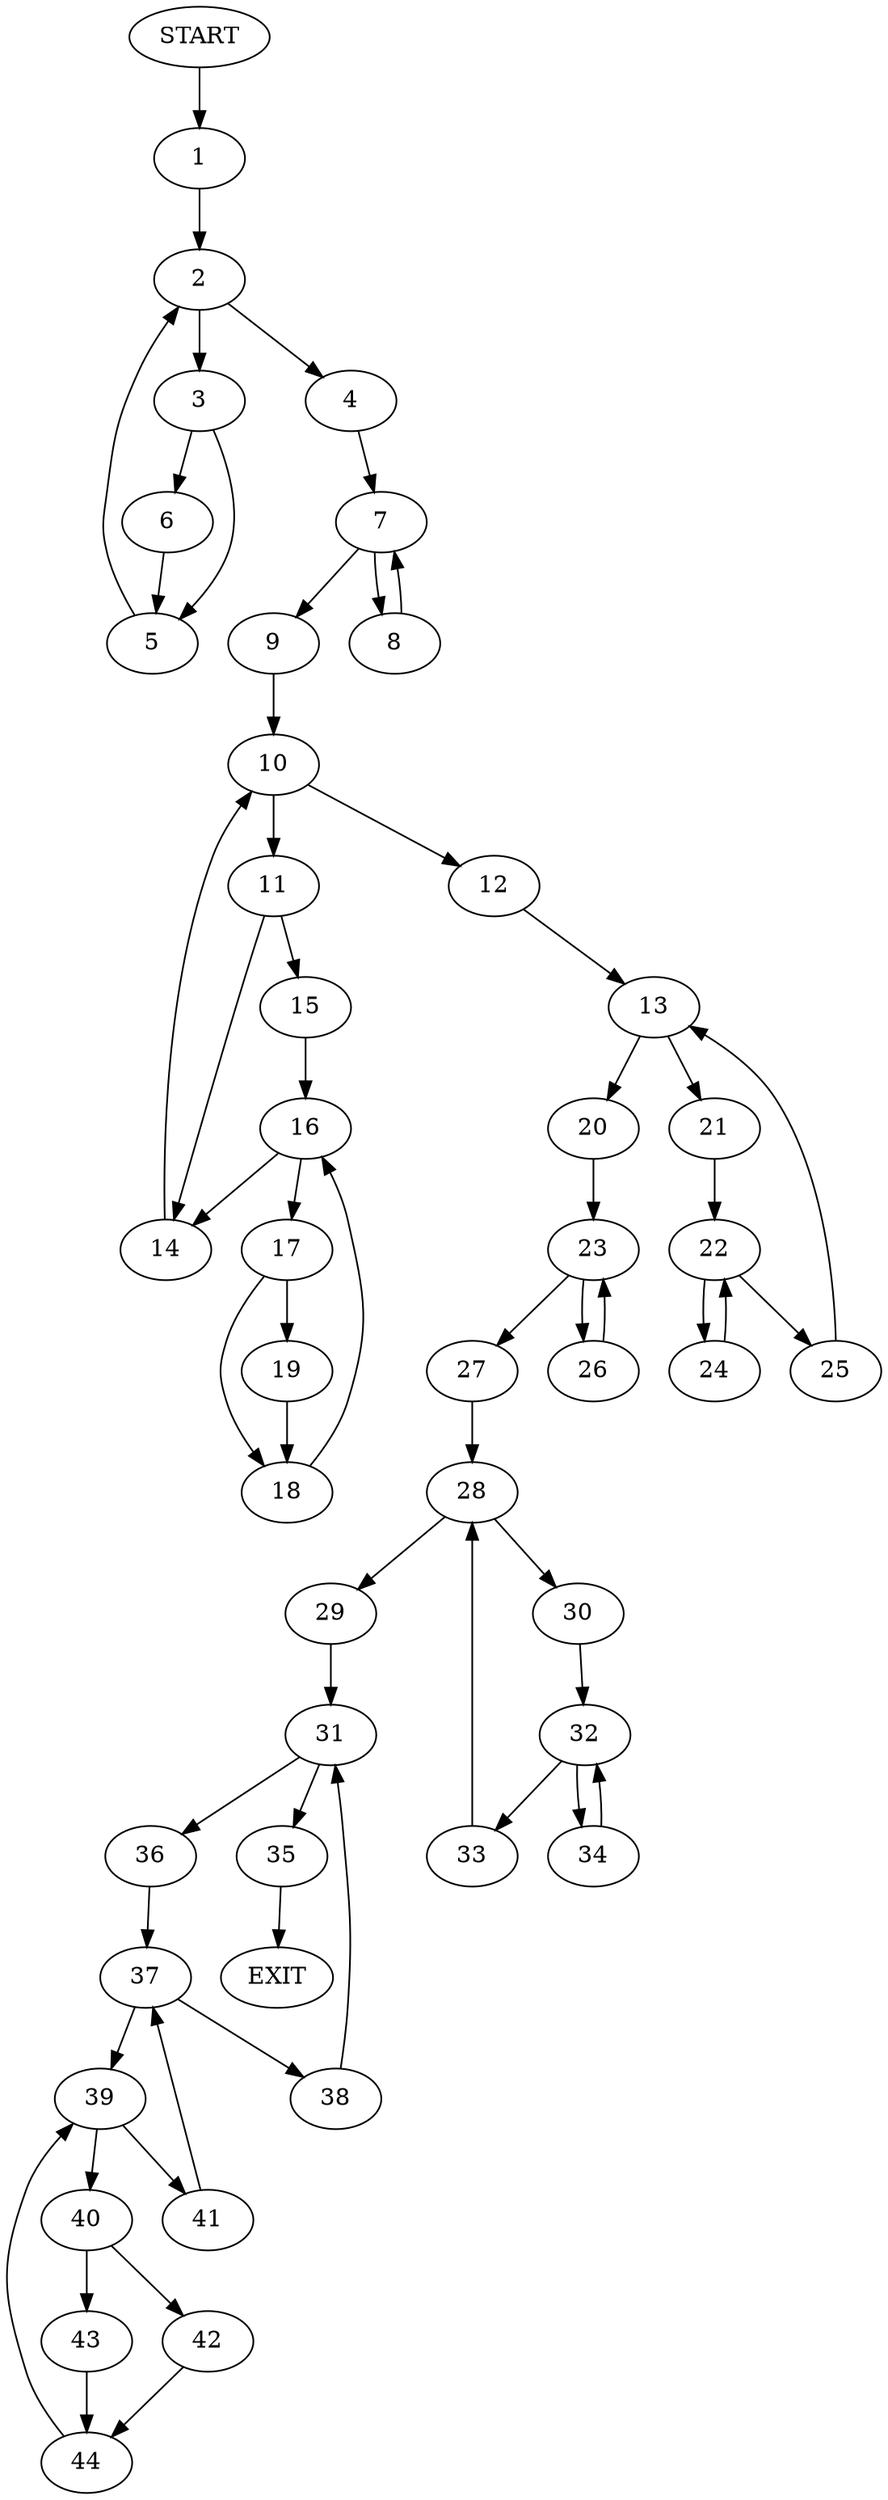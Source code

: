 digraph {
0 [label="START"]
45 [label="EXIT"]
0 -> 1
1 -> 2
2 -> 3
2 -> 4
3 -> 5
3 -> 6
4 -> 7
6 -> 5
5 -> 2
7 -> 8
7 -> 9
8 -> 7
9 -> 10
10 -> 11
10 -> 12
12 -> 13
11 -> 14
11 -> 15
14 -> 10
15 -> 16
16 -> 14
16 -> 17
17 -> 18
17 -> 19
18 -> 16
19 -> 18
13 -> 20
13 -> 21
21 -> 22
20 -> 23
22 -> 24
22 -> 25
25 -> 13
24 -> 22
23 -> 26
23 -> 27
26 -> 23
27 -> 28
28 -> 29
28 -> 30
29 -> 31
30 -> 32
32 -> 33
32 -> 34
33 -> 28
34 -> 32
31 -> 35
31 -> 36
35 -> 45
36 -> 37
37 -> 38
37 -> 39
38 -> 31
39 -> 40
39 -> 41
40 -> 42
40 -> 43
41 -> 37
43 -> 44
42 -> 44
44 -> 39
}

